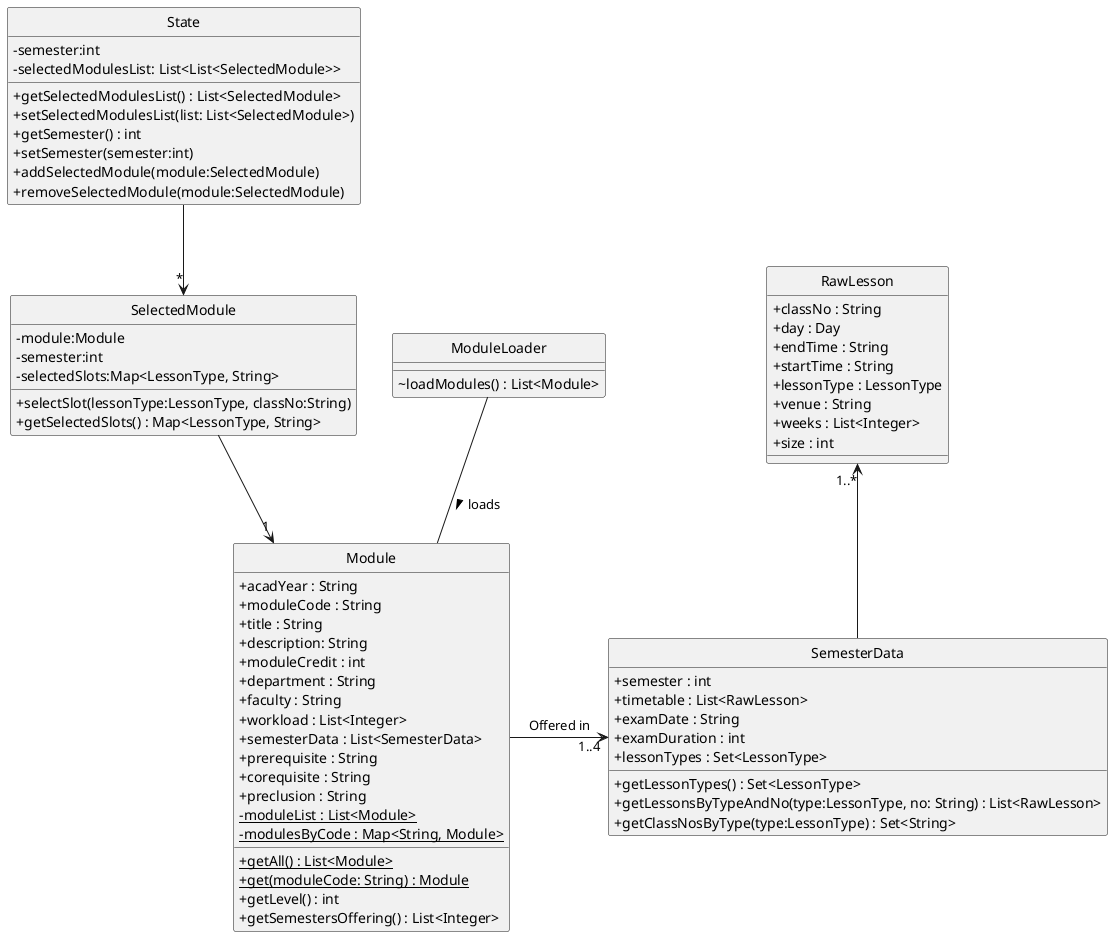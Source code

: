 @startuml
skinparam classAttributeIconSize 0
hide circle

class State {
- semester:int
- selectedModulesList: List<List<SelectedModule>>
+ getSelectedModulesList() : List<SelectedModule>
+ setSelectedModulesList(list: List<SelectedModule>)
+ getSemester() : int
+ setSemester(semester:int)
+ addSelectedModule(module:SelectedModule)
+ removeSelectedModule(module:SelectedModule)
}

State --> "*" SelectedModule

class SelectedModule {
- module:Module
- semester:int
- selectedSlots:Map<LessonType, String>
+ selectSlot(lessonType:LessonType, classNo:String)
+ getSelectedSlots() : Map<LessonType, String>
}

SelectedModule --> "1" Module

class ModuleLoader {
~ loadModules() : List<Module>
}

ModuleLoader -- Module : loads >

class Module {
+ acadYear : String
+ moduleCode : String
+ title : String
+ description: String
+ moduleCredit : int
+ department : String
+ faculty : String
+ workload : List<Integer>
+ semesterData : List<SemesterData>
+ prerequisite : String
+ corequisite : String
+ preclusion : String
{static} - moduleList : List<Module>
{static} - modulesByCode : Map<String, Module>
{static} + getAll() : List<Module>
{static} + get(moduleCode: String) : Module
+ getLevel() : int
+ getSemestersOffering() : List<Integer>
}

class SemesterData {
+ semester : int
+ timetable : List<RawLesson>
+ examDate : String
+ examDuration : int
+ lessonTypes : Set<LessonType>
+ getLessonTypes() : Set<LessonType>
+ getLessonsByTypeAndNo(type:LessonType, no: String) : List<RawLesson>
+ getClassNosByType(type:LessonType) : Set<String>
}

Module -right-> "1..4" SemesterData : Offered in

class RawLesson {
+ classNo : String
+ day : Day
+ endTime : String
+ startTime : String
+ lessonType : LessonType
+ venue : String
+ weeks : List<Integer>
+ size : int
}

SemesterData -up-> "1..*" RawLesson

@enduml
